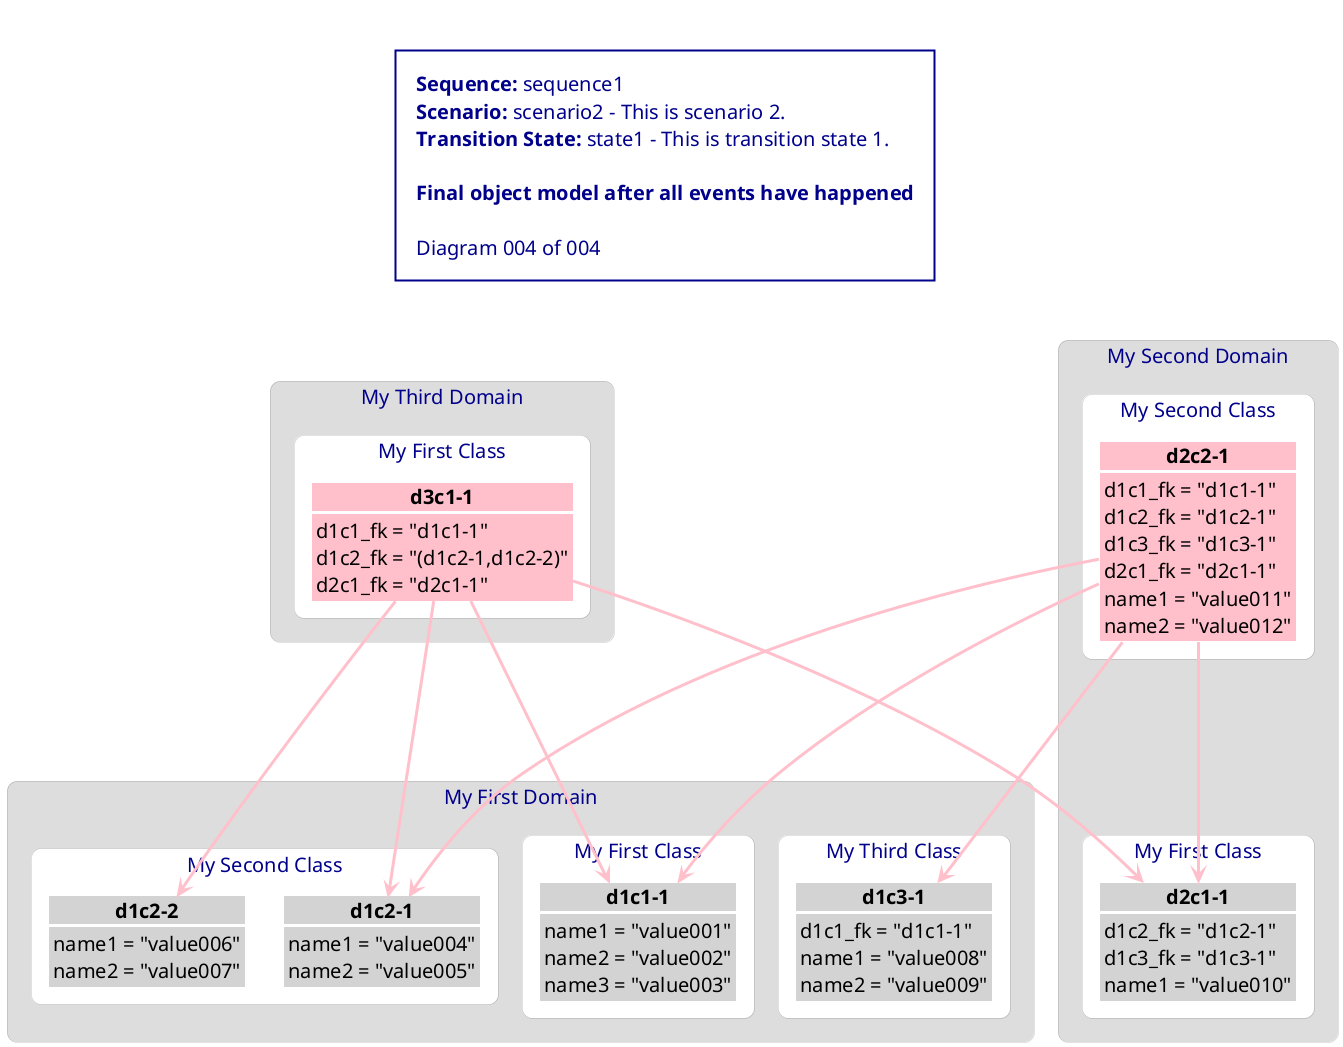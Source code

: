 @startuml sequence1_scenario2_state1_004_final

<style>
    Shadowing false
    Rectangle {
        BackgroundColor white
        FontColor black
        FontSize 18
        FontStyle bold
        HorizontalAlignment left
        LineThickness 0
        RoundCorner 20
    }
    Object {
        BackgroundColor white
        FontColor white
        FontSize 20
        FontStyle normal
        HorizontalAlignment left
        LineColor white
        LineThickness 3
        RoundCorner 20
    }
    Arrow {
        LineThickness 3
        LineColor black
    }
    Title {
        BackgroundColor white
        FontColor darkblue
        FontSize 20
        FontStyle normal
        HorizontalAlignment left
        LineColor darkblue
        LineThickness 2
        Margin 50
        Padding 20
    }
</style>

title <b>Sequence:</b> sequence1\n<b>Scenario:</b> scenario2 - This is scenario 2.\n<b>Transition State:</b> state1 - This is transition state 1.\n\n<b>Final object model after all events have happened</b>\n\nDiagram 004 of 004

rectangle "My First Domain" as domain1 #DDDDDD {
    rectangle "My First Class" as domain1_class1 #white {
        object "<color:black><b>d1c1-1</b></color>" as domain1_class1_d1c1_1 #lightgrey {
            <color:black>name1 = "value001"</color>
            <color:black>name2 = "value002"</color>
            <color:black>name3 = "value003"</color>
        }
    }
    rectangle "My Second Class" as domain1_class2 #white {
        object "<color:black><b>d1c2-1</b></color>" as domain1_class2_d1c2_1 #lightgrey {
            <color:black>name1 = "value004"</color>
            <color:black>name2 = "value005"</color>
        }
        object "<color:black><b>d1c2-2</b></color>" as domain1_class2_d1c2_2 #lightgrey {
            <color:black>name1 = "value006"</color>
            <color:black>name2 = "value007"</color>
        }
   }
    rectangle "My Third Class" as domain1_class3 #white {
        object "<color:black><b>d1c3-1</b></color>" as domain1_class3_d1c3_1 #lightgrey {
            <color:black>d1c1_fk = "d1c1-1"</color>
            <color:black>name1 = "value008"</color>
            <color:black>name2 = "value009"</color>
        }
    }
}
rectangle "My Second Domain" as domain2 #DDDDDD {
    rectangle "My First Class" as domain2_class1 #white {
        object "<color:black><b>d2c1-1</b></color>" as domain2_class1_d2c1_1 #lightgrey {
            <color:black>d1c2_fk = "d1c2-1"</color>
            <color:black>d1c3_fk = "d1c3-1"</color>
            <color:black>name1 = "value010"</color>
        }
    }
    rectangle "My Second Class" as domain2_class2 #white {
        object "<color:black><b>d2c2-1</b></color>" as domain2_class2_d2c2_1 #pink {
            <color:black>d1c1_fk = "d1c1-1"</color>
            <color:black>d1c2_fk = "d1c2-1"</color>
            <color:black>d1c3_fk = "d1c3-1"</color>
            <color:black>d2c1_fk = "d2c1-1"</color>
            <color:black>name1 = "value011"</color>
            <color:black>name2 = "value012"</color>
        }
    }
}
rectangle "My Third Domain" as domain3 #DDDDDD {
    rectangle "My First Class" as domain3_class1 #white {
        object "<color:black><b>d3c1-1</b></color>" as domain3_class1_d3c1_1 #pink {
            <color:black>d1c1_fk = "d1c1-1"</color>
            <color:black>d1c2_fk = "(d1c2-1,d1c2-2)"</color>
            <color:black>d2c1_fk = "d2c1-1"</color>
        }
    }
}

domain2_class2_d2c2_1 ----> domain1_class1_d1c1_1 #pink
domain2_class2_d2c2_1 ----> domain1_class2_d1c2_1 #pink
domain2_class2_d2c2_1 ----> domain1_class3_d1c3_1 #pink
domain2_class2_d2c2_1 ----> domain2_class1_d2c1_1 #pink
domain3_class1_d3c1_1 ----> domain1_class1_d1c1_1 #pink
domain3_class1_d3c1_1 ----> domain1_class2_d1c2_1 #pink
domain3_class1_d3c1_1 ----> domain1_class2_d1c2_2 #pink
domain3_class1_d3c1_1 ----> domain2_class1_d2c1_1 #pink

@enduml
